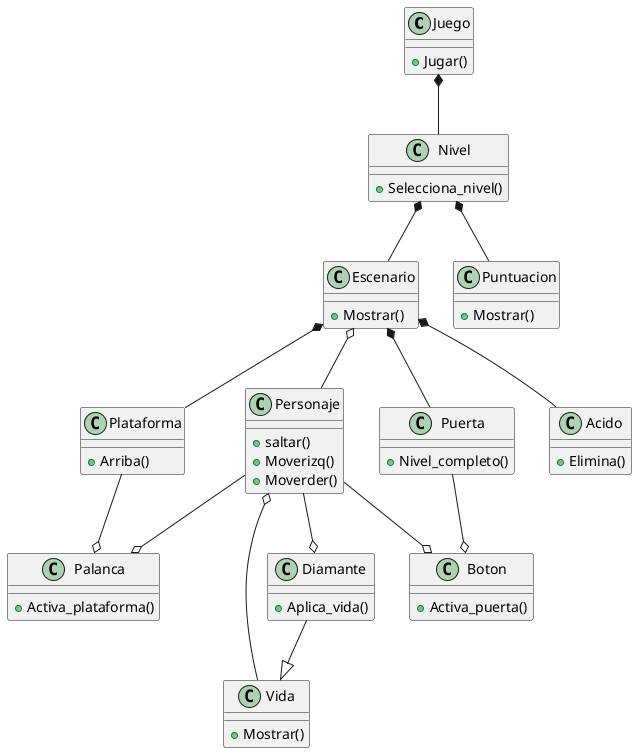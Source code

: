 @startuml
class Juego {
    + Jugar()
}

class Nivel {
    + Selecciona_nivel()
}

class Escenario {
    + Mostrar()
}

class Puntuacion {
    + Mostrar()
}

class Vida {
    + Mostrar()
}

class Plataforma {
    + Arriba()
}

class Puerta {
    + Nivel_completo()
}

class Boton {
    + Activa_puerta()
}

class Acido {
    + Elimina()
}

class Personaje {
    + saltar()
    + Moverizq()
    + Moverder()
}

class Palanca {
    + Activa_plataforma()
}

class Diamante {
    + Aplica_vida()
}

Juego *-- Nivel
Nivel *-- Escenario
Nivel *-- Puntuacion
Escenario *-- Plataforma
Escenario *-- Puerta
Escenario *-- Acido
Escenario o-- Personaje
Personaje --o Palanca
Personaje --o Boton
Personaje --o Diamante
Vida --o Personaje
Diamante --|> Vida
Plataforma --o Palanca
Puerta --o Boton
@enduml